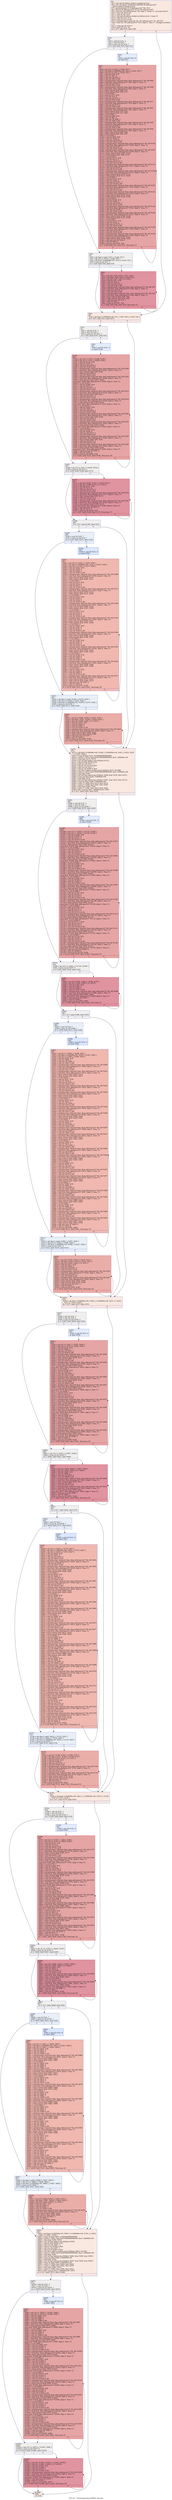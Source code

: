 digraph "CFG for '_Z15orthogonalize23PfPiii' function" {
	label="CFG for '_Z15orthogonalize23PfPiii' function";

	Node0x4a33430 [shape=record,color="#3d50c3ff", style=filled, fillcolor="#f1ccb870",label="{%4:\l  %5 = tail call i32 @llvm.amdgcn.workgroup.id.x()\l  %6 = tail call align 4 dereferenceable(64) i8 addrspace(4)*\l... @llvm.amdgcn.dispatch.ptr()\l  %7 = getelementptr i8, i8 addrspace(4)* %6, i64 4\l  %8 = bitcast i8 addrspace(4)* %7 to i16 addrspace(4)*\l  %9 = load i16, i16 addrspace(4)* %8, align 4, !range !4, !invariant.load !5\l  %10 = zext i16 %9 to i32\l  %11 = mul i32 %5, %10\l  %12 = tail call i32 @llvm.amdgcn.workitem.id.x(), !range !6\l  %13 = add i32 %11, %12\l  %14 = sext i32 %13 to i64\l  %15 = getelementptr inbounds i32, i32 addrspace(1)* %1, i64 %14\l  %16 = load i32, i32 addrspace(1)* %15, align 4, !tbaa !7, !amdgpu.noclobber\l... !5\l  %17 = icmp sgt i32 %16, 0\l  %18 = mul i32 %13, %3\l  br i1 %17, label %19, label %49\l|{<s0>T|<s1>F}}"];
	Node0x4a33430:s0 -> Node0x4a35da0;
	Node0x4a33430:s1 -> Node0x4a35e30;
	Node0x4a35da0 [shape=record,color="#3d50c3ff", style=filled, fillcolor="#e0dbd870",label="{%19:\l19:                                               \l  %20 = add i32 %16, -1\l  %21 = and i32 %16, 7\l  %22 = icmp ult i32 %20, 7\l  br i1 %22, label %25, label %23\l|{<s0>T|<s1>F}}"];
	Node0x4a35da0:s0 -> Node0x4a36180;
	Node0x4a35da0:s1 -> Node0x4a361d0;
	Node0x4a361d0 [shape=record,color="#3d50c3ff", style=filled, fillcolor="#bfd3f670",label="{%23:\l23:                                               \l  %24 = and i32 %16, -8\l  br label %57\l}"];
	Node0x4a361d0 -> Node0x4a363d0;
	Node0x4a36180 [shape=record,color="#3d50c3ff", style=filled, fillcolor="#e0dbd870",label="{%25:\l25:                                               \l  %26 = phi float [ undef, %19 ], [ %163, %57 ]\l  %27 = phi i32 [ 0, %19 ], [ %164, %57 ]\l  %28 = phi float [ 0.000000e+00, %19 ], [ %163, %57 ]\l  %29 = icmp eq i32 %21, 0\l  br i1 %29, label %49, label %30\l|{<s0>T|<s1>F}}"];
	Node0x4a36180:s0 -> Node0x4a35e30;
	Node0x4a36180:s1 -> Node0x4a37640;
	Node0x4a37640 [shape=record,color="#b70d28ff", style=filled, fillcolor="#b70d2870",label="{%30:\l30:                                               \l  %31 = phi i32 [ %46, %30 ], [ %27, %25 ]\l  %32 = phi float [ %45, %30 ], [ %28, %25 ]\l  %33 = phi i32 [ %47, %30 ], [ 0, %25 ]\l  %34 = add i32 %31, %18\l  %35 = mul i32 %34, 6\l  %36 = add nsw i32 %35, 3\l  %37 = sext i32 %36 to i64\l  %38 = getelementptr inbounds float, float addrspace(1)* %0, i64 %37\l  %39 = load float, float addrspace(1)* %38, align 4, !tbaa !11\l  %40 = add nsw i32 %35, 4\l  %41 = sext i32 %40 to i64\l  %42 = getelementptr inbounds float, float addrspace(1)* %0, i64 %41\l  %43 = load float, float addrspace(1)* %42, align 4, !tbaa !11\l  %44 = fmul contract float %39, %43\l  %45 = fadd contract float %32, %44\l  %46 = add nuw nsw i32 %31, 1\l  %47 = add i32 %33, 1\l  %48 = icmp eq i32 %47, %21\l  br i1 %48, label %49, label %30, !llvm.loop !13\l|{<s0>T|<s1>F}}"];
	Node0x4a37640:s0 -> Node0x4a35e30;
	Node0x4a37640:s1 -> Node0x4a37640;
	Node0x4a35e30 [shape=record,color="#3d50c3ff", style=filled, fillcolor="#f1ccb870",label="{%49:\l49:                                               \l  %50 = phi float [ 0.000000e+00, %4 ], [ %26, %25 ], [ %45, %30 ]\l  br i1 %17, label %51, label %271\l|{<s0>T|<s1>F}}"];
	Node0x4a35e30:s0 -> Node0x4a38db0;
	Node0x4a35e30:s1 -> Node0x4a38e00;
	Node0x4a38db0 [shape=record,color="#3d50c3ff", style=filled, fillcolor="#e0dbd870",label="{%51:\l51:                                               \l  %52 = add i32 %16, -1\l  %53 = and i32 %16, 3\l  %54 = icmp ult i32 %52, 3\l  br i1 %54, label %167, label %55\l|{<s0>T|<s1>F}}"];
	Node0x4a38db0:s0 -> Node0x4a390f0;
	Node0x4a38db0:s1 -> Node0x4a39140;
	Node0x4a39140 [shape=record,color="#3d50c3ff", style=filled, fillcolor="#bfd3f670",label="{%55:\l55:                                               \l  %56 = and i32 %16, -4\l  br label %194\l}"];
	Node0x4a39140 -> Node0x4a39310;
	Node0x4a363d0 [shape=record,color="#b70d28ff", style=filled, fillcolor="#c5333470",label="{%57:\l57:                                               \l  %58 = phi i32 [ 0, %23 ], [ %164, %57 ]\l  %59 = phi float [ 0.000000e+00, %23 ], [ %163, %57 ]\l  %60 = phi i32 [ 0, %23 ], [ %165, %57 ]\l  %61 = add i32 %58, %18\l  %62 = mul i32 %61, 6\l  %63 = add nsw i32 %62, 3\l  %64 = sext i32 %63 to i64\l  %65 = getelementptr inbounds float, float addrspace(1)* %0, i64 %64\l  %66 = load float, float addrspace(1)* %65, align 4, !tbaa !11\l  %67 = add nsw i32 %62, 4\l  %68 = sext i32 %67 to i64\l  %69 = getelementptr inbounds float, float addrspace(1)* %0, i64 %68\l  %70 = load float, float addrspace(1)* %69, align 4, !tbaa !11\l  %71 = fmul contract float %66, %70\l  %72 = fadd contract float %59, %71\l  %73 = or i32 %58, 1\l  %74 = add i32 %73, %18\l  %75 = mul i32 %74, 6\l  %76 = add nsw i32 %75, 3\l  %77 = sext i32 %76 to i64\l  %78 = getelementptr inbounds float, float addrspace(1)* %0, i64 %77\l  %79 = load float, float addrspace(1)* %78, align 4, !tbaa !11\l  %80 = add nsw i32 %75, 4\l  %81 = sext i32 %80 to i64\l  %82 = getelementptr inbounds float, float addrspace(1)* %0, i64 %81\l  %83 = load float, float addrspace(1)* %82, align 4, !tbaa !11\l  %84 = fmul contract float %79, %83\l  %85 = fadd contract float %72, %84\l  %86 = or i32 %58, 2\l  %87 = add i32 %86, %18\l  %88 = mul i32 %87, 6\l  %89 = add nsw i32 %88, 3\l  %90 = sext i32 %89 to i64\l  %91 = getelementptr inbounds float, float addrspace(1)* %0, i64 %90\l  %92 = load float, float addrspace(1)* %91, align 4, !tbaa !11\l  %93 = add nsw i32 %88, 4\l  %94 = sext i32 %93 to i64\l  %95 = getelementptr inbounds float, float addrspace(1)* %0, i64 %94\l  %96 = load float, float addrspace(1)* %95, align 4, !tbaa !11\l  %97 = fmul contract float %92, %96\l  %98 = fadd contract float %85, %97\l  %99 = or i32 %58, 3\l  %100 = add i32 %99, %18\l  %101 = mul i32 %100, 6\l  %102 = add nsw i32 %101, 3\l  %103 = sext i32 %102 to i64\l  %104 = getelementptr inbounds float, float addrspace(1)* %0, i64 %103\l  %105 = load float, float addrspace(1)* %104, align 4, !tbaa !11\l  %106 = add nsw i32 %101, 4\l  %107 = sext i32 %106 to i64\l  %108 = getelementptr inbounds float, float addrspace(1)* %0, i64 %107\l  %109 = load float, float addrspace(1)* %108, align 4, !tbaa !11\l  %110 = fmul contract float %105, %109\l  %111 = fadd contract float %98, %110\l  %112 = or i32 %58, 4\l  %113 = add i32 %112, %18\l  %114 = mul i32 %113, 6\l  %115 = add nsw i32 %114, 3\l  %116 = sext i32 %115 to i64\l  %117 = getelementptr inbounds float, float addrspace(1)* %0, i64 %116\l  %118 = load float, float addrspace(1)* %117, align 4, !tbaa !11\l  %119 = add nsw i32 %114, 4\l  %120 = sext i32 %119 to i64\l  %121 = getelementptr inbounds float, float addrspace(1)* %0, i64 %120\l  %122 = load float, float addrspace(1)* %121, align 4, !tbaa !11\l  %123 = fmul contract float %118, %122\l  %124 = fadd contract float %111, %123\l  %125 = or i32 %58, 5\l  %126 = add i32 %125, %18\l  %127 = mul i32 %126, 6\l  %128 = add nsw i32 %127, 3\l  %129 = sext i32 %128 to i64\l  %130 = getelementptr inbounds float, float addrspace(1)* %0, i64 %129\l  %131 = load float, float addrspace(1)* %130, align 4, !tbaa !11\l  %132 = add nsw i32 %127, 4\l  %133 = sext i32 %132 to i64\l  %134 = getelementptr inbounds float, float addrspace(1)* %0, i64 %133\l  %135 = load float, float addrspace(1)* %134, align 4, !tbaa !11\l  %136 = fmul contract float %131, %135\l  %137 = fadd contract float %124, %136\l  %138 = or i32 %58, 6\l  %139 = add i32 %138, %18\l  %140 = mul i32 %139, 6\l  %141 = add nsw i32 %140, 3\l  %142 = sext i32 %141 to i64\l  %143 = getelementptr inbounds float, float addrspace(1)* %0, i64 %142\l  %144 = load float, float addrspace(1)* %143, align 4, !tbaa !11\l  %145 = add nsw i32 %140, 4\l  %146 = sext i32 %145 to i64\l  %147 = getelementptr inbounds float, float addrspace(1)* %0, i64 %146\l  %148 = load float, float addrspace(1)* %147, align 4, !tbaa !11\l  %149 = fmul contract float %144, %148\l  %150 = fadd contract float %137, %149\l  %151 = or i32 %58, 7\l  %152 = add i32 %151, %18\l  %153 = mul i32 %152, 6\l  %154 = add nsw i32 %153, 3\l  %155 = sext i32 %154 to i64\l  %156 = getelementptr inbounds float, float addrspace(1)* %0, i64 %155\l  %157 = load float, float addrspace(1)* %156, align 4, !tbaa !11\l  %158 = add nsw i32 %153, 4\l  %159 = sext i32 %158 to i64\l  %160 = getelementptr inbounds float, float addrspace(1)* %0, i64 %159\l  %161 = load float, float addrspace(1)* %160, align 4, !tbaa !11\l  %162 = fmul contract float %157, %161\l  %163 = fadd contract float %150, %162\l  %164 = add nuw nsw i32 %58, 8\l  %165 = add i32 %60, 8\l  %166 = icmp eq i32 %165, %24\l  br i1 %166, label %25, label %57, !llvm.loop !15\l|{<s0>T|<s1>F}}"];
	Node0x4a363d0:s0 -> Node0x4a36180;
	Node0x4a363d0:s1 -> Node0x4a363d0;
	Node0x4a390f0 [shape=record,color="#3d50c3ff", style=filled, fillcolor="#e0dbd870",label="{%167:\l167:                                              \l  %168 = phi i32 [ 0, %51 ], [ %248, %194 ]\l  %169 = icmp eq i32 %53, 0\l  br i1 %169, label %188, label %170\l|{<s0>T|<s1>F}}"];
	Node0x4a390f0:s0 -> Node0x4a3d7c0;
	Node0x4a390f0:s1 -> Node0x4a3d810;
	Node0x4a3d810 [shape=record,color="#b70d28ff", style=filled, fillcolor="#b70d2870",label="{%170:\l170:                                              \l  %171 = phi i32 [ %185, %170 ], [ %168, %167 ]\l  %172 = phi i32 [ %186, %170 ], [ 0, %167 ]\l  %173 = add i32 %171, %18\l  %174 = mul i32 %173, 6\l  %175 = add nsw i32 %174, 3\l  %176 = sext i32 %175 to i64\l  %177 = getelementptr inbounds float, float addrspace(1)* %0, i64 %176\l  %178 = load float, float addrspace(1)* %177, align 4, !tbaa !11\l  %179 = fmul contract float %50, %178\l  %180 = add nsw i32 %174, 4\l  %181 = sext i32 %180 to i64\l  %182 = getelementptr inbounds float, float addrspace(1)* %0, i64 %181\l  %183 = load float, float addrspace(1)* %182, align 4, !tbaa !11\l  %184 = fsub contract float %183, %179\l  store float %184, float addrspace(1)* %182, align 4, !tbaa !11\l  %185 = add nuw nsw i32 %171, 1\l  %186 = add i32 %172, 1\l  %187 = icmp eq i32 %186, %53\l  br i1 %187, label %188, label %170, !llvm.loop !17\l|{<s0>T|<s1>F}}"];
	Node0x4a3d810:s0 -> Node0x4a3d7c0;
	Node0x4a3d810:s1 -> Node0x4a3d810;
	Node0x4a3d7c0 [shape=record,color="#3d50c3ff", style=filled, fillcolor="#e0dbd870",label="{%188:\l188:                                              \l  br i1 %17, label %189, label %271\l|{<s0>T|<s1>F}}"];
	Node0x4a3d7c0:s0 -> Node0x4a3e520;
	Node0x4a3d7c0:s1 -> Node0x4a38e00;
	Node0x4a3e520 [shape=record,color="#3d50c3ff", style=filled, fillcolor="#cedaeb70",label="{%189:\l189:                                              \l  %190 = and i32 %16, 7\l  %191 = icmp ult i32 %52, 7\l  br i1 %191, label %251, label %192\l|{<s0>T|<s1>F}}"];
	Node0x4a3e520:s0 -> Node0x4a3e740;
	Node0x4a3e520:s1 -> Node0x4a3e790;
	Node0x4a3e790 [shape=record,color="#3d50c3ff", style=filled, fillcolor="#abc8fd70",label="{%192:\l192:                                              \l  %193 = and i32 %16, -8\l  br label %301\l}"];
	Node0x4a3e790 -> Node0x4a3e960;
	Node0x4a39310 [shape=record,color="#b70d28ff", style=filled, fillcolor="#c5333470",label="{%194:\l194:                                              \l  %195 = phi i32 [ 0, %55 ], [ %248, %194 ]\l  %196 = phi i32 [ 0, %55 ], [ %249, %194 ]\l  %197 = add i32 %195, %18\l  %198 = mul i32 %197, 6\l  %199 = add nsw i32 %198, 3\l  %200 = sext i32 %199 to i64\l  %201 = getelementptr inbounds float, float addrspace(1)* %0, i64 %200\l  %202 = load float, float addrspace(1)* %201, align 4, !tbaa !11\l  %203 = fmul contract float %50, %202\l  %204 = add nsw i32 %198, 4\l  %205 = sext i32 %204 to i64\l  %206 = getelementptr inbounds float, float addrspace(1)* %0, i64 %205\l  %207 = load float, float addrspace(1)* %206, align 4, !tbaa !11\l  %208 = fsub contract float %207, %203\l  store float %208, float addrspace(1)* %206, align 4, !tbaa !11\l  %209 = or i32 %195, 1\l  %210 = add i32 %209, %18\l  %211 = mul i32 %210, 6\l  %212 = add nsw i32 %211, 3\l  %213 = sext i32 %212 to i64\l  %214 = getelementptr inbounds float, float addrspace(1)* %0, i64 %213\l  %215 = load float, float addrspace(1)* %214, align 4, !tbaa !11\l  %216 = fmul contract float %50, %215\l  %217 = add nsw i32 %211, 4\l  %218 = sext i32 %217 to i64\l  %219 = getelementptr inbounds float, float addrspace(1)* %0, i64 %218\l  %220 = load float, float addrspace(1)* %219, align 4, !tbaa !11\l  %221 = fsub contract float %220, %216\l  store float %221, float addrspace(1)* %219, align 4, !tbaa !11\l  %222 = or i32 %195, 2\l  %223 = add i32 %222, %18\l  %224 = mul i32 %223, 6\l  %225 = add nsw i32 %224, 3\l  %226 = sext i32 %225 to i64\l  %227 = getelementptr inbounds float, float addrspace(1)* %0, i64 %226\l  %228 = load float, float addrspace(1)* %227, align 4, !tbaa !11\l  %229 = fmul contract float %50, %228\l  %230 = add nsw i32 %224, 4\l  %231 = sext i32 %230 to i64\l  %232 = getelementptr inbounds float, float addrspace(1)* %0, i64 %231\l  %233 = load float, float addrspace(1)* %232, align 4, !tbaa !11\l  %234 = fsub contract float %233, %229\l  store float %234, float addrspace(1)* %232, align 4, !tbaa !11\l  %235 = or i32 %195, 3\l  %236 = add i32 %235, %18\l  %237 = mul i32 %236, 6\l  %238 = add nsw i32 %237, 3\l  %239 = sext i32 %238 to i64\l  %240 = getelementptr inbounds float, float addrspace(1)* %0, i64 %239\l  %241 = load float, float addrspace(1)* %240, align 4, !tbaa !11\l  %242 = fmul contract float %50, %241\l  %243 = add nsw i32 %237, 4\l  %244 = sext i32 %243 to i64\l  %245 = getelementptr inbounds float, float addrspace(1)* %0, i64 %244\l  %246 = load float, float addrspace(1)* %245, align 4, !tbaa !11\l  %247 = fsub contract float %246, %242\l  store float %247, float addrspace(1)* %245, align 4, !tbaa !11\l  %248 = add nuw nsw i32 %195, 4\l  %249 = add i32 %196, 4\l  %250 = icmp eq i32 %249, %56\l  br i1 %250, label %167, label %194, !llvm.loop !18\l|{<s0>T|<s1>F}}"];
	Node0x4a39310:s0 -> Node0x4a390f0;
	Node0x4a39310:s1 -> Node0x4a39310;
	Node0x4a3e740 [shape=record,color="#3d50c3ff", style=filled, fillcolor="#cedaeb70",label="{%251:\l251:                                              \l  %252 = phi float [ undef, %189 ], [ %375, %301 ]\l  %253 = phi i32 [ 0, %189 ], [ %376, %301 ]\l  %254 = phi float [ 0.000000e+00, %189 ], [ %375, %301 ]\l  %255 = icmp eq i32 %190, 0\l  br i1 %255, label %271, label %256\l|{<s0>T|<s1>F}}"];
	Node0x4a3e740:s0 -> Node0x4a38e00;
	Node0x4a3e740:s1 -> Node0x4a40ef0;
	Node0x4a40ef0 [shape=record,color="#b70d28ff", style=filled, fillcolor="#d0473d70",label="{%256:\l256:                                              \l  %257 = phi i32 [ %268, %256 ], [ %253, %251 ]\l  %258 = phi float [ %267, %256 ], [ %254, %251 ]\l  %259 = phi i32 [ %269, %256 ], [ 0, %251 ]\l  %260 = add i32 %257, %18\l  %261 = mul i32 %260, 6\l  %262 = add i32 %261, 4\l  %263 = sext i32 %262 to i64\l  %264 = getelementptr inbounds float, float addrspace(1)* %0, i64 %263\l  %265 = load float, float addrspace(1)* %264, align 4, !tbaa !11\l  %266 = fmul contract float %265, %265\l  %267 = fadd contract float %258, %266\l  %268 = add nuw nsw i32 %257, 1\l  %269 = add i32 %259, 1\l  %270 = icmp eq i32 %269, %190\l  br i1 %270, label %271, label %256, !llvm.loop !19\l|{<s0>T|<s1>F}}"];
	Node0x4a40ef0:s0 -> Node0x4a38e00;
	Node0x4a40ef0:s1 -> Node0x4a40ef0;
	Node0x4a38e00 [shape=record,color="#3d50c3ff", style=filled, fillcolor="#f1ccb870",label="{%271:\l271:                                              \l  %272 = phi float [ 0.000000e+00, %188 ], [ 0.000000e+00, %49 ], [ %252, %251\l... ], [ %267, %256 ]\l  %273 = fcmp olt float %272, 0x39F0000000000000\l  %274 = select i1 %273, float 0x41F0000000000000, float 1.000000e+00\l  %275 = fmul float %272, %274\l  %276 = tail call float @llvm.sqrt.f32(float %275)\l  %277 = bitcast float %276 to i32\l  %278 = add nsw i32 %277, -1\l  %279 = bitcast i32 %278 to float\l  %280 = add nsw i32 %277, 1\l  %281 = bitcast i32 %280 to float\l  %282 = tail call i1 @llvm.amdgcn.class.f32(float %275, i32 608)\l  %283 = select i1 %273, float 0x3EF0000000000000, float 1.000000e+00\l  %284 = fneg float %281\l  %285 = tail call float @llvm.fma.f32(float %284, float %276, float %275)\l  %286 = fcmp ogt float %285, 0.000000e+00\l  %287 = fneg float %279\l  %288 = tail call float @llvm.fma.f32(float %287, float %276, float %275)\l  %289 = fcmp ole float %288, 0.000000e+00\l  %290 = select i1 %289, float %279, float %276\l  %291 = select i1 %286, float %281, float %290\l  %292 = fmul float %283, %291\l  %293 = select i1 %282, float %275, float %292\l  %294 = fdiv contract float 1.000000e+00, %293\l  br i1 %17, label %295, label %535\l|{<s0>T|<s1>F}}"];
	Node0x4a38e00:s0 -> Node0x4a435e0;
	Node0x4a38e00:s1 -> Node0x4a43670;
	Node0x4a435e0 [shape=record,color="#3d50c3ff", style=filled, fillcolor="#e0dbd870",label="{%295:\l295:                                              \l  %296 = add i32 %16, -1\l  %297 = and i32 %16, 7\l  %298 = icmp ult i32 %296, 7\l  br i1 %298, label %379, label %299\l|{<s0>T|<s1>F}}"];
	Node0x4a435e0:s0 -> Node0x4a43960;
	Node0x4a435e0:s1 -> Node0x4a439b0;
	Node0x4a439b0 [shape=record,color="#3d50c3ff", style=filled, fillcolor="#bfd3f670",label="{%299:\l299:                                              \l  %300 = and i32 %16, -8\l  br label %1067\l}"];
	Node0x4a439b0 -> Node0x4a43b80;
	Node0x4a3e960 [shape=record,color="#3d50c3ff", style=filled, fillcolor="#dc5d4a70",label="{%301:\l301:                                              \l  %302 = phi i32 [ 0, %192 ], [ %376, %301 ]\l  %303 = phi float [ 0.000000e+00, %192 ], [ %375, %301 ]\l  %304 = phi i32 [ 0, %192 ], [ %377, %301 ]\l  %305 = add i32 %302, %18\l  %306 = mul i32 %305, 6\l  %307 = add i32 %306, 4\l  %308 = sext i32 %307 to i64\l  %309 = getelementptr inbounds float, float addrspace(1)* %0, i64 %308\l  %310 = load float, float addrspace(1)* %309, align 4, !tbaa !11\l  %311 = fmul contract float %310, %310\l  %312 = fadd contract float %303, %311\l  %313 = or i32 %302, 1\l  %314 = add i32 %313, %18\l  %315 = mul i32 %314, 6\l  %316 = add i32 %315, 4\l  %317 = sext i32 %316 to i64\l  %318 = getelementptr inbounds float, float addrspace(1)* %0, i64 %317\l  %319 = load float, float addrspace(1)* %318, align 4, !tbaa !11\l  %320 = fmul contract float %319, %319\l  %321 = fadd contract float %312, %320\l  %322 = or i32 %302, 2\l  %323 = add i32 %322, %18\l  %324 = mul i32 %323, 6\l  %325 = add i32 %324, 4\l  %326 = sext i32 %325 to i64\l  %327 = getelementptr inbounds float, float addrspace(1)* %0, i64 %326\l  %328 = load float, float addrspace(1)* %327, align 4, !tbaa !11\l  %329 = fmul contract float %328, %328\l  %330 = fadd contract float %321, %329\l  %331 = or i32 %302, 3\l  %332 = add i32 %331, %18\l  %333 = mul i32 %332, 6\l  %334 = add i32 %333, 4\l  %335 = sext i32 %334 to i64\l  %336 = getelementptr inbounds float, float addrspace(1)* %0, i64 %335\l  %337 = load float, float addrspace(1)* %336, align 4, !tbaa !11\l  %338 = fmul contract float %337, %337\l  %339 = fadd contract float %330, %338\l  %340 = or i32 %302, 4\l  %341 = add i32 %340, %18\l  %342 = mul i32 %341, 6\l  %343 = add i32 %342, 4\l  %344 = sext i32 %343 to i64\l  %345 = getelementptr inbounds float, float addrspace(1)* %0, i64 %344\l  %346 = load float, float addrspace(1)* %345, align 4, !tbaa !11\l  %347 = fmul contract float %346, %346\l  %348 = fadd contract float %339, %347\l  %349 = or i32 %302, 5\l  %350 = add i32 %349, %18\l  %351 = mul i32 %350, 6\l  %352 = add i32 %351, 4\l  %353 = sext i32 %352 to i64\l  %354 = getelementptr inbounds float, float addrspace(1)* %0, i64 %353\l  %355 = load float, float addrspace(1)* %354, align 4, !tbaa !11\l  %356 = fmul contract float %355, %355\l  %357 = fadd contract float %348, %356\l  %358 = or i32 %302, 6\l  %359 = add i32 %358, %18\l  %360 = mul i32 %359, 6\l  %361 = add i32 %360, 4\l  %362 = sext i32 %361 to i64\l  %363 = getelementptr inbounds float, float addrspace(1)* %0, i64 %362\l  %364 = load float, float addrspace(1)* %363, align 4, !tbaa !11\l  %365 = fmul contract float %364, %364\l  %366 = fadd contract float %357, %365\l  %367 = or i32 %302, 7\l  %368 = add i32 %367, %18\l  %369 = mul i32 %368, 6\l  %370 = add i32 %369, 4\l  %371 = sext i32 %370 to i64\l  %372 = getelementptr inbounds float, float addrspace(1)* %0, i64 %371\l  %373 = load float, float addrspace(1)* %372, align 4, !tbaa !11\l  %374 = fmul contract float %373, %373\l  %375 = fadd contract float %366, %374\l  %376 = add nuw nsw i32 %302, 8\l  %377 = add i32 %304, 8\l  %378 = icmp eq i32 %377, %193\l  br i1 %378, label %251, label %301, !llvm.loop !20\l|{<s0>T|<s1>F}}"];
	Node0x4a3e960:s0 -> Node0x4a3e740;
	Node0x4a3e960:s1 -> Node0x4a3e960;
	Node0x4a43960 [shape=record,color="#3d50c3ff", style=filled, fillcolor="#e0dbd870",label="{%379:\l379:                                              \l  %380 = phi i32 [ 0, %295 ], [ %1133, %1067 ]\l  %381 = icmp eq i32 %297, 0\l  br i1 %381, label %395, label %382\l|{<s0>T|<s1>F}}"];
	Node0x4a43960:s0 -> Node0x4a34b80;
	Node0x4a43960:s1 -> Node0x4a34c10;
	Node0x4a34c10 [shape=record,color="#b70d28ff", style=filled, fillcolor="#b70d2870",label="{%382:\l382:                                              \l  %383 = phi i32 [ %392, %382 ], [ %380, %379 ]\l  %384 = phi i32 [ %393, %382 ], [ 0, %379 ]\l  %385 = add i32 %383, %18\l  %386 = mul i32 %385, 6\l  %387 = add i32 %386, 4\l  %388 = sext i32 %387 to i64\l  %389 = getelementptr inbounds float, float addrspace(1)* %0, i64 %388\l  %390 = load float, float addrspace(1)* %389, align 4, !tbaa !11\l  %391 = fmul contract float %294, %390\l  store float %391, float addrspace(1)* %389, align 4, !tbaa !11\l  %392 = add nuw nsw i32 %383, 1\l  %393 = add i32 %384, 1\l  %394 = icmp eq i32 %393, %297\l  br i1 %394, label %395, label %382, !llvm.loop !21\l|{<s0>T|<s1>F}}"];
	Node0x4a34c10:s0 -> Node0x4a34b80;
	Node0x4a34c10:s1 -> Node0x4a34c10;
	Node0x4a34b80 [shape=record,color="#3d50c3ff", style=filled, fillcolor="#e0dbd870",label="{%395:\l395:                                              \l  br i1 %17, label %396, label %535\l|{<s0>T|<s1>F}}"];
	Node0x4a34b80:s0 -> Node0x4a47140;
	Node0x4a34b80:s1 -> Node0x4a43670;
	Node0x4a47140 [shape=record,color="#3d50c3ff", style=filled, fillcolor="#cedaeb70",label="{%396:\l396:                                              \l  %397 = and i32 %16, 7\l  %398 = icmp ult i32 %296, 7\l  br i1 %398, label %511, label %399\l|{<s0>T|<s1>F}}"];
	Node0x4a47140:s0 -> Node0x4a47360;
	Node0x4a47140:s1 -> Node0x4a473b0;
	Node0x4a473b0 [shape=record,color="#3d50c3ff", style=filled, fillcolor="#abc8fd70",label="{%399:\l399:                                              \l  %400 = and i32 %16, -8\l  br label %401\l}"];
	Node0x4a473b0 -> Node0x4a482a0;
	Node0x4a482a0 [shape=record,color="#3d50c3ff", style=filled, fillcolor="#dc5d4a70",label="{%401:\l401:                                              \l  %402 = phi i32 [ 0, %399 ], [ %508, %401 ]\l  %403 = phi float [ 0.000000e+00, %399 ], [ %507, %401 ]\l  %404 = phi i32 [ 0, %399 ], [ %509, %401 ]\l  %405 = add i32 %402, %18\l  %406 = mul i32 %405, 6\l  %407 = add nsw i32 %406, 3\l  %408 = sext i32 %407 to i64\l  %409 = getelementptr inbounds float, float addrspace(1)* %0, i64 %408\l  %410 = load float, float addrspace(1)* %409, align 4, !tbaa !11\l  %411 = add nsw i32 %406, 5\l  %412 = sext i32 %411 to i64\l  %413 = getelementptr inbounds float, float addrspace(1)* %0, i64 %412\l  %414 = load float, float addrspace(1)* %413, align 4, !tbaa !11\l  %415 = fmul contract float %410, %414\l  %416 = fadd contract float %403, %415\l  %417 = or i32 %402, 1\l  %418 = add i32 %417, %18\l  %419 = mul i32 %418, 6\l  %420 = add nsw i32 %419, 3\l  %421 = sext i32 %420 to i64\l  %422 = getelementptr inbounds float, float addrspace(1)* %0, i64 %421\l  %423 = load float, float addrspace(1)* %422, align 4, !tbaa !11\l  %424 = add nsw i32 %419, 5\l  %425 = sext i32 %424 to i64\l  %426 = getelementptr inbounds float, float addrspace(1)* %0, i64 %425\l  %427 = load float, float addrspace(1)* %426, align 4, !tbaa !11\l  %428 = fmul contract float %423, %427\l  %429 = fadd contract float %416, %428\l  %430 = or i32 %402, 2\l  %431 = add i32 %430, %18\l  %432 = mul i32 %431, 6\l  %433 = add nsw i32 %432, 3\l  %434 = sext i32 %433 to i64\l  %435 = getelementptr inbounds float, float addrspace(1)* %0, i64 %434\l  %436 = load float, float addrspace(1)* %435, align 4, !tbaa !11\l  %437 = add nsw i32 %432, 5\l  %438 = sext i32 %437 to i64\l  %439 = getelementptr inbounds float, float addrspace(1)* %0, i64 %438\l  %440 = load float, float addrspace(1)* %439, align 4, !tbaa !11\l  %441 = fmul contract float %436, %440\l  %442 = fadd contract float %429, %441\l  %443 = or i32 %402, 3\l  %444 = add i32 %443, %18\l  %445 = mul i32 %444, 6\l  %446 = add nsw i32 %445, 3\l  %447 = sext i32 %446 to i64\l  %448 = getelementptr inbounds float, float addrspace(1)* %0, i64 %447\l  %449 = load float, float addrspace(1)* %448, align 4, !tbaa !11\l  %450 = add nsw i32 %445, 5\l  %451 = sext i32 %450 to i64\l  %452 = getelementptr inbounds float, float addrspace(1)* %0, i64 %451\l  %453 = load float, float addrspace(1)* %452, align 4, !tbaa !11\l  %454 = fmul contract float %449, %453\l  %455 = fadd contract float %442, %454\l  %456 = or i32 %402, 4\l  %457 = add i32 %456, %18\l  %458 = mul i32 %457, 6\l  %459 = add nsw i32 %458, 3\l  %460 = sext i32 %459 to i64\l  %461 = getelementptr inbounds float, float addrspace(1)* %0, i64 %460\l  %462 = load float, float addrspace(1)* %461, align 4, !tbaa !11\l  %463 = add nsw i32 %458, 5\l  %464 = sext i32 %463 to i64\l  %465 = getelementptr inbounds float, float addrspace(1)* %0, i64 %464\l  %466 = load float, float addrspace(1)* %465, align 4, !tbaa !11\l  %467 = fmul contract float %462, %466\l  %468 = fadd contract float %455, %467\l  %469 = or i32 %402, 5\l  %470 = add i32 %469, %18\l  %471 = mul i32 %470, 6\l  %472 = add nsw i32 %471, 3\l  %473 = sext i32 %472 to i64\l  %474 = getelementptr inbounds float, float addrspace(1)* %0, i64 %473\l  %475 = load float, float addrspace(1)* %474, align 4, !tbaa !11\l  %476 = add nsw i32 %471, 5\l  %477 = sext i32 %476 to i64\l  %478 = getelementptr inbounds float, float addrspace(1)* %0, i64 %477\l  %479 = load float, float addrspace(1)* %478, align 4, !tbaa !11\l  %480 = fmul contract float %475, %479\l  %481 = fadd contract float %468, %480\l  %482 = or i32 %402, 6\l  %483 = add i32 %482, %18\l  %484 = mul i32 %483, 6\l  %485 = add nsw i32 %484, 3\l  %486 = sext i32 %485 to i64\l  %487 = getelementptr inbounds float, float addrspace(1)* %0, i64 %486\l  %488 = load float, float addrspace(1)* %487, align 4, !tbaa !11\l  %489 = add nsw i32 %484, 5\l  %490 = sext i32 %489 to i64\l  %491 = getelementptr inbounds float, float addrspace(1)* %0, i64 %490\l  %492 = load float, float addrspace(1)* %491, align 4, !tbaa !11\l  %493 = fmul contract float %488, %492\l  %494 = fadd contract float %481, %493\l  %495 = or i32 %402, 7\l  %496 = add i32 %495, %18\l  %497 = mul i32 %496, 6\l  %498 = add nsw i32 %497, 3\l  %499 = sext i32 %498 to i64\l  %500 = getelementptr inbounds float, float addrspace(1)* %0, i64 %499\l  %501 = load float, float addrspace(1)* %500, align 4, !tbaa !11\l  %502 = add nsw i32 %497, 5\l  %503 = sext i32 %502 to i64\l  %504 = getelementptr inbounds float, float addrspace(1)* %0, i64 %503\l  %505 = load float, float addrspace(1)* %504, align 4, !tbaa !11\l  %506 = fmul contract float %501, %505\l  %507 = fadd contract float %494, %506\l  %508 = add nuw nsw i32 %402, 8\l  %509 = add i32 %404, 8\l  %510 = icmp eq i32 %509, %400\l  br i1 %510, label %511, label %401, !llvm.loop !15\l|{<s0>T|<s1>F}}"];
	Node0x4a482a0:s0 -> Node0x4a47360;
	Node0x4a482a0:s1 -> Node0x4a482a0;
	Node0x4a47360 [shape=record,color="#3d50c3ff", style=filled, fillcolor="#cedaeb70",label="{%511:\l511:                                              \l  %512 = phi float [ undef, %396 ], [ %507, %401 ]\l  %513 = phi i32 [ 0, %396 ], [ %508, %401 ]\l  %514 = phi float [ 0.000000e+00, %396 ], [ %507, %401 ]\l  %515 = icmp eq i32 %397, 0\l  br i1 %515, label %535, label %516\l|{<s0>T|<s1>F}}"];
	Node0x4a47360:s0 -> Node0x4a43670;
	Node0x4a47360:s1 -> Node0x4a41220;
	Node0x4a41220 [shape=record,color="#b70d28ff", style=filled, fillcolor="#d0473d70",label="{%516:\l516:                                              \l  %517 = phi i32 [ %532, %516 ], [ %513, %511 ]\l  %518 = phi float [ %531, %516 ], [ %514, %511 ]\l  %519 = phi i32 [ %533, %516 ], [ 0, %511 ]\l  %520 = add i32 %517, %18\l  %521 = mul i32 %520, 6\l  %522 = add nsw i32 %521, 3\l  %523 = sext i32 %522 to i64\l  %524 = getelementptr inbounds float, float addrspace(1)* %0, i64 %523\l  %525 = load float, float addrspace(1)* %524, align 4, !tbaa !11\l  %526 = add nsw i32 %521, 5\l  %527 = sext i32 %526 to i64\l  %528 = getelementptr inbounds float, float addrspace(1)* %0, i64 %527\l  %529 = load float, float addrspace(1)* %528, align 4, !tbaa !11\l  %530 = fmul contract float %525, %529\l  %531 = fadd contract float %518, %530\l  %532 = add nuw nsw i32 %517, 1\l  %533 = add i32 %519, 1\l  %534 = icmp eq i32 %533, %397\l  br i1 %534, label %535, label %516, !llvm.loop !22\l|{<s0>T|<s1>F}}"];
	Node0x4a41220:s0 -> Node0x4a43670;
	Node0x4a41220:s1 -> Node0x4a41220;
	Node0x4a43670 [shape=record,color="#3d50c3ff", style=filled, fillcolor="#f1ccb870",label="{%535:\l535:                                              \l  %536 = phi float [ 0.000000e+00, %395 ], [ 0.000000e+00, %271 ], [ %512,\l... %511 ], [ %531, %516 ]\l  br i1 %17, label %537, label %761\l|{<s0>T|<s1>F}}"];
	Node0x4a43670:s0 -> Node0x4a41f70;
	Node0x4a43670:s1 -> Node0x4a41fc0;
	Node0x4a41f70 [shape=record,color="#3d50c3ff", style=filled, fillcolor="#e0dbd870",label="{%537:\l537:                                              \l  %538 = add i32 %16, -1\l  %539 = and i32 %16, 3\l  %540 = icmp ult i32 %538, 3\l  br i1 %540, label %600, label %541\l|{<s0>T|<s1>F}}"];
	Node0x4a41f70:s0 -> Node0x4a4ee90;
	Node0x4a41f70:s1 -> Node0x4a4eee0;
	Node0x4a4eee0 [shape=record,color="#3d50c3ff", style=filled, fillcolor="#bfd3f670",label="{%541:\l541:                                              \l  %542 = and i32 %16, -4\l  br label %543\l}"];
	Node0x4a4eee0 -> Node0x4a4f0b0;
	Node0x4a4f0b0 [shape=record,color="#b70d28ff", style=filled, fillcolor="#c5333470",label="{%543:\l543:                                              \l  %544 = phi i32 [ 0, %541 ], [ %597, %543 ]\l  %545 = phi i32 [ 0, %541 ], [ %598, %543 ]\l  %546 = add i32 %544, %18\l  %547 = mul i32 %546, 6\l  %548 = add nsw i32 %547, 3\l  %549 = sext i32 %548 to i64\l  %550 = getelementptr inbounds float, float addrspace(1)* %0, i64 %549\l  %551 = load float, float addrspace(1)* %550, align 4, !tbaa !11\l  %552 = fmul contract float %536, %551\l  %553 = add nsw i32 %547, 5\l  %554 = sext i32 %553 to i64\l  %555 = getelementptr inbounds float, float addrspace(1)* %0, i64 %554\l  %556 = load float, float addrspace(1)* %555, align 4, !tbaa !11\l  %557 = fsub contract float %556, %552\l  store float %557, float addrspace(1)* %555, align 4, !tbaa !11\l  %558 = or i32 %544, 1\l  %559 = add i32 %558, %18\l  %560 = mul i32 %559, 6\l  %561 = add nsw i32 %560, 3\l  %562 = sext i32 %561 to i64\l  %563 = getelementptr inbounds float, float addrspace(1)* %0, i64 %562\l  %564 = load float, float addrspace(1)* %563, align 4, !tbaa !11\l  %565 = fmul contract float %536, %564\l  %566 = add nsw i32 %560, 5\l  %567 = sext i32 %566 to i64\l  %568 = getelementptr inbounds float, float addrspace(1)* %0, i64 %567\l  %569 = load float, float addrspace(1)* %568, align 4, !tbaa !11\l  %570 = fsub contract float %569, %565\l  store float %570, float addrspace(1)* %568, align 4, !tbaa !11\l  %571 = or i32 %544, 2\l  %572 = add i32 %571, %18\l  %573 = mul i32 %572, 6\l  %574 = add nsw i32 %573, 3\l  %575 = sext i32 %574 to i64\l  %576 = getelementptr inbounds float, float addrspace(1)* %0, i64 %575\l  %577 = load float, float addrspace(1)* %576, align 4, !tbaa !11\l  %578 = fmul contract float %536, %577\l  %579 = add nsw i32 %573, 5\l  %580 = sext i32 %579 to i64\l  %581 = getelementptr inbounds float, float addrspace(1)* %0, i64 %580\l  %582 = load float, float addrspace(1)* %581, align 4, !tbaa !11\l  %583 = fsub contract float %582, %578\l  store float %583, float addrspace(1)* %581, align 4, !tbaa !11\l  %584 = or i32 %544, 3\l  %585 = add i32 %584, %18\l  %586 = mul i32 %585, 6\l  %587 = add nsw i32 %586, 3\l  %588 = sext i32 %587 to i64\l  %589 = getelementptr inbounds float, float addrspace(1)* %0, i64 %588\l  %590 = load float, float addrspace(1)* %589, align 4, !tbaa !11\l  %591 = fmul contract float %536, %590\l  %592 = add nsw i32 %586, 5\l  %593 = sext i32 %592 to i64\l  %594 = getelementptr inbounds float, float addrspace(1)* %0, i64 %593\l  %595 = load float, float addrspace(1)* %594, align 4, !tbaa !11\l  %596 = fsub contract float %595, %591\l  store float %596, float addrspace(1)* %594, align 4, !tbaa !11\l  %597 = add nuw nsw i32 %544, 4\l  %598 = add i32 %545, 4\l  %599 = icmp eq i32 %598, %542\l  br i1 %599, label %600, label %543, !llvm.loop !18\l|{<s0>T|<s1>F}}"];
	Node0x4a4f0b0:s0 -> Node0x4a4ee90;
	Node0x4a4f0b0:s1 -> Node0x4a4f0b0;
	Node0x4a4ee90 [shape=record,color="#3d50c3ff", style=filled, fillcolor="#e0dbd870",label="{%600:\l600:                                              \l  %601 = phi i32 [ 0, %537 ], [ %597, %543 ]\l  %602 = icmp eq i32 %539, 0\l  br i1 %602, label %621, label %603\l|{<s0>T|<s1>F}}"];
	Node0x4a4ee90:s0 -> Node0x4a51e40;
	Node0x4a4ee90:s1 -> Node0x4a51e90;
	Node0x4a51e90 [shape=record,color="#b70d28ff", style=filled, fillcolor="#b70d2870",label="{%603:\l603:                                              \l  %604 = phi i32 [ %618, %603 ], [ %601, %600 ]\l  %605 = phi i32 [ %619, %603 ], [ 0, %600 ]\l  %606 = add i32 %604, %18\l  %607 = mul i32 %606, 6\l  %608 = add nsw i32 %607, 3\l  %609 = sext i32 %608 to i64\l  %610 = getelementptr inbounds float, float addrspace(1)* %0, i64 %609\l  %611 = load float, float addrspace(1)* %610, align 4, !tbaa !11\l  %612 = fmul contract float %536, %611\l  %613 = add nsw i32 %607, 5\l  %614 = sext i32 %613 to i64\l  %615 = getelementptr inbounds float, float addrspace(1)* %0, i64 %614\l  %616 = load float, float addrspace(1)* %615, align 4, !tbaa !11\l  %617 = fsub contract float %616, %612\l  store float %617, float addrspace(1)* %615, align 4, !tbaa !11\l  %618 = add nuw nsw i32 %604, 1\l  %619 = add i32 %605, 1\l  %620 = icmp eq i32 %619, %539\l  br i1 %620, label %621, label %603, !llvm.loop !23\l|{<s0>T|<s1>F}}"];
	Node0x4a51e90:s0 -> Node0x4a51e40;
	Node0x4a51e90:s1 -> Node0x4a51e90;
	Node0x4a51e40 [shape=record,color="#3d50c3ff", style=filled, fillcolor="#e0dbd870",label="{%621:\l621:                                              \l  br i1 %17, label %622, label %761\l|{<s0>T|<s1>F}}"];
	Node0x4a51e40:s0 -> Node0x4a52b00;
	Node0x4a51e40:s1 -> Node0x4a41fc0;
	Node0x4a52b00 [shape=record,color="#3d50c3ff", style=filled, fillcolor="#cedaeb70",label="{%622:\l622:                                              \l  %623 = and i32 %16, 7\l  %624 = icmp ult i32 %538, 7\l  br i1 %624, label %737, label %625\l|{<s0>T|<s1>F}}"];
	Node0x4a52b00:s0 -> Node0x4a52d20;
	Node0x4a52b00:s1 -> Node0x4a52d70;
	Node0x4a52d70 [shape=record,color="#3d50c3ff", style=filled, fillcolor="#abc8fd70",label="{%625:\l625:                                              \l  %626 = and i32 %16, -8\l  br label %627\l}"];
	Node0x4a52d70 -> Node0x4a52f40;
	Node0x4a52f40 [shape=record,color="#3d50c3ff", style=filled, fillcolor="#dc5d4a70",label="{%627:\l627:                                              \l  %628 = phi i32 [ 0, %625 ], [ %734, %627 ]\l  %629 = phi float [ 0.000000e+00, %625 ], [ %733, %627 ]\l  %630 = phi i32 [ 0, %625 ], [ %735, %627 ]\l  %631 = add i32 %628, %18\l  %632 = mul i32 %631, 6\l  %633 = add nsw i32 %632, 4\l  %634 = sext i32 %633 to i64\l  %635 = getelementptr inbounds float, float addrspace(1)* %0, i64 %634\l  %636 = load float, float addrspace(1)* %635, align 4, !tbaa !11\l  %637 = add nsw i32 %632, 5\l  %638 = sext i32 %637 to i64\l  %639 = getelementptr inbounds float, float addrspace(1)* %0, i64 %638\l  %640 = load float, float addrspace(1)* %639, align 4, !tbaa !11\l  %641 = fmul contract float %636, %640\l  %642 = fadd contract float %629, %641\l  %643 = or i32 %628, 1\l  %644 = add i32 %643, %18\l  %645 = mul i32 %644, 6\l  %646 = add nsw i32 %645, 4\l  %647 = sext i32 %646 to i64\l  %648 = getelementptr inbounds float, float addrspace(1)* %0, i64 %647\l  %649 = load float, float addrspace(1)* %648, align 4, !tbaa !11\l  %650 = add nsw i32 %645, 5\l  %651 = sext i32 %650 to i64\l  %652 = getelementptr inbounds float, float addrspace(1)* %0, i64 %651\l  %653 = load float, float addrspace(1)* %652, align 4, !tbaa !11\l  %654 = fmul contract float %649, %653\l  %655 = fadd contract float %642, %654\l  %656 = or i32 %628, 2\l  %657 = add i32 %656, %18\l  %658 = mul i32 %657, 6\l  %659 = add nsw i32 %658, 4\l  %660 = sext i32 %659 to i64\l  %661 = getelementptr inbounds float, float addrspace(1)* %0, i64 %660\l  %662 = load float, float addrspace(1)* %661, align 4, !tbaa !11\l  %663 = add nsw i32 %658, 5\l  %664 = sext i32 %663 to i64\l  %665 = getelementptr inbounds float, float addrspace(1)* %0, i64 %664\l  %666 = load float, float addrspace(1)* %665, align 4, !tbaa !11\l  %667 = fmul contract float %662, %666\l  %668 = fadd contract float %655, %667\l  %669 = or i32 %628, 3\l  %670 = add i32 %669, %18\l  %671 = mul i32 %670, 6\l  %672 = add nsw i32 %671, 4\l  %673 = sext i32 %672 to i64\l  %674 = getelementptr inbounds float, float addrspace(1)* %0, i64 %673\l  %675 = load float, float addrspace(1)* %674, align 4, !tbaa !11\l  %676 = add nsw i32 %671, 5\l  %677 = sext i32 %676 to i64\l  %678 = getelementptr inbounds float, float addrspace(1)* %0, i64 %677\l  %679 = load float, float addrspace(1)* %678, align 4, !tbaa !11\l  %680 = fmul contract float %675, %679\l  %681 = fadd contract float %668, %680\l  %682 = or i32 %628, 4\l  %683 = add i32 %682, %18\l  %684 = mul i32 %683, 6\l  %685 = add nsw i32 %684, 4\l  %686 = sext i32 %685 to i64\l  %687 = getelementptr inbounds float, float addrspace(1)* %0, i64 %686\l  %688 = load float, float addrspace(1)* %687, align 4, !tbaa !11\l  %689 = add nsw i32 %684, 5\l  %690 = sext i32 %689 to i64\l  %691 = getelementptr inbounds float, float addrspace(1)* %0, i64 %690\l  %692 = load float, float addrspace(1)* %691, align 4, !tbaa !11\l  %693 = fmul contract float %688, %692\l  %694 = fadd contract float %681, %693\l  %695 = or i32 %628, 5\l  %696 = add i32 %695, %18\l  %697 = mul i32 %696, 6\l  %698 = add nsw i32 %697, 4\l  %699 = sext i32 %698 to i64\l  %700 = getelementptr inbounds float, float addrspace(1)* %0, i64 %699\l  %701 = load float, float addrspace(1)* %700, align 4, !tbaa !11\l  %702 = add nsw i32 %697, 5\l  %703 = sext i32 %702 to i64\l  %704 = getelementptr inbounds float, float addrspace(1)* %0, i64 %703\l  %705 = load float, float addrspace(1)* %704, align 4, !tbaa !11\l  %706 = fmul contract float %701, %705\l  %707 = fadd contract float %694, %706\l  %708 = or i32 %628, 6\l  %709 = add i32 %708, %18\l  %710 = mul i32 %709, 6\l  %711 = add nsw i32 %710, 4\l  %712 = sext i32 %711 to i64\l  %713 = getelementptr inbounds float, float addrspace(1)* %0, i64 %712\l  %714 = load float, float addrspace(1)* %713, align 4, !tbaa !11\l  %715 = add nsw i32 %710, 5\l  %716 = sext i32 %715 to i64\l  %717 = getelementptr inbounds float, float addrspace(1)* %0, i64 %716\l  %718 = load float, float addrspace(1)* %717, align 4, !tbaa !11\l  %719 = fmul contract float %714, %718\l  %720 = fadd contract float %707, %719\l  %721 = or i32 %628, 7\l  %722 = add i32 %721, %18\l  %723 = mul i32 %722, 6\l  %724 = add nsw i32 %723, 4\l  %725 = sext i32 %724 to i64\l  %726 = getelementptr inbounds float, float addrspace(1)* %0, i64 %725\l  %727 = load float, float addrspace(1)* %726, align 4, !tbaa !11\l  %728 = add nsw i32 %723, 5\l  %729 = sext i32 %728 to i64\l  %730 = getelementptr inbounds float, float addrspace(1)* %0, i64 %729\l  %731 = load float, float addrspace(1)* %730, align 4, !tbaa !11\l  %732 = fmul contract float %727, %731\l  %733 = fadd contract float %720, %732\l  %734 = add nuw nsw i32 %628, 8\l  %735 = add i32 %630, 8\l  %736 = icmp eq i32 %735, %626\l  br i1 %736, label %737, label %627, !llvm.loop !15\l|{<s0>T|<s1>F}}"];
	Node0x4a52f40:s0 -> Node0x4a52d20;
	Node0x4a52f40:s1 -> Node0x4a52f40;
	Node0x4a52d20 [shape=record,color="#3d50c3ff", style=filled, fillcolor="#cedaeb70",label="{%737:\l737:                                              \l  %738 = phi float [ undef, %622 ], [ %733, %627 ]\l  %739 = phi i32 [ 0, %622 ], [ %734, %627 ]\l  %740 = phi float [ 0.000000e+00, %622 ], [ %733, %627 ]\l  %741 = icmp eq i32 %623, 0\l  br i1 %741, label %761, label %742\l|{<s0>T|<s1>F}}"];
	Node0x4a52d20:s0 -> Node0x4a41fc0;
	Node0x4a52d20:s1 -> Node0x4a582d0;
	Node0x4a582d0 [shape=record,color="#b70d28ff", style=filled, fillcolor="#d0473d70",label="{%742:\l742:                                              \l  %743 = phi i32 [ %758, %742 ], [ %739, %737 ]\l  %744 = phi float [ %757, %742 ], [ %740, %737 ]\l  %745 = phi i32 [ %759, %742 ], [ 0, %737 ]\l  %746 = add i32 %743, %18\l  %747 = mul i32 %746, 6\l  %748 = add nsw i32 %747, 4\l  %749 = sext i32 %748 to i64\l  %750 = getelementptr inbounds float, float addrspace(1)* %0, i64 %749\l  %751 = load float, float addrspace(1)* %750, align 4, !tbaa !11\l  %752 = add nsw i32 %747, 5\l  %753 = sext i32 %752 to i64\l  %754 = getelementptr inbounds float, float addrspace(1)* %0, i64 %753\l  %755 = load float, float addrspace(1)* %754, align 4, !tbaa !11\l  %756 = fmul contract float %751, %755\l  %757 = fadd contract float %744, %756\l  %758 = add nuw nsw i32 %743, 1\l  %759 = add i32 %745, 1\l  %760 = icmp eq i32 %759, %623\l  br i1 %760, label %761, label %742, !llvm.loop !24\l|{<s0>T|<s1>F}}"];
	Node0x4a582d0:s0 -> Node0x4a41fc0;
	Node0x4a582d0:s1 -> Node0x4a582d0;
	Node0x4a41fc0 [shape=record,color="#3d50c3ff", style=filled, fillcolor="#f1ccb870",label="{%761:\l761:                                              \l  %762 = phi float [ 0.000000e+00, %621 ], [ 0.000000e+00, %535 ], [ %738,\l... %737 ], [ %757, %742 ]\l  br i1 %17, label %763, label %951\l|{<s0>T|<s1>F}}"];
	Node0x4a41fc0:s0 -> Node0x4a46330;
	Node0x4a41fc0:s1 -> Node0x4a46380;
	Node0x4a46330 [shape=record,color="#3d50c3ff", style=filled, fillcolor="#e0dbd870",label="{%763:\l763:                                              \l  %764 = add i32 %16, -1\l  %765 = and i32 %16, 3\l  %766 = icmp ult i32 %764, 3\l  br i1 %766, label %826, label %767\l|{<s0>T|<s1>F}}"];
	Node0x4a46330:s0 -> Node0x4a46630;
	Node0x4a46330:s1 -> Node0x4a46680;
	Node0x4a46680 [shape=record,color="#3d50c3ff", style=filled, fillcolor="#bfd3f670",label="{%767:\l767:                                              \l  %768 = and i32 %16, -4\l  br label %769\l}"];
	Node0x4a46680 -> Node0x4a46810;
	Node0x4a46810 [shape=record,color="#b70d28ff", style=filled, fillcolor="#c5333470",label="{%769:\l769:                                              \l  %770 = phi i32 [ 0, %767 ], [ %823, %769 ]\l  %771 = phi i32 [ 0, %767 ], [ %824, %769 ]\l  %772 = add i32 %770, %18\l  %773 = mul i32 %772, 6\l  %774 = add nsw i32 %773, 4\l  %775 = sext i32 %774 to i64\l  %776 = getelementptr inbounds float, float addrspace(1)* %0, i64 %775\l  %777 = load float, float addrspace(1)* %776, align 4, !tbaa !11\l  %778 = fmul contract float %762, %777\l  %779 = add nsw i32 %773, 5\l  %780 = sext i32 %779 to i64\l  %781 = getelementptr inbounds float, float addrspace(1)* %0, i64 %780\l  %782 = load float, float addrspace(1)* %781, align 4, !tbaa !11\l  %783 = fsub contract float %782, %778\l  store float %783, float addrspace(1)* %781, align 4, !tbaa !11\l  %784 = or i32 %770, 1\l  %785 = add i32 %784, %18\l  %786 = mul i32 %785, 6\l  %787 = add nsw i32 %786, 4\l  %788 = sext i32 %787 to i64\l  %789 = getelementptr inbounds float, float addrspace(1)* %0, i64 %788\l  %790 = load float, float addrspace(1)* %789, align 4, !tbaa !11\l  %791 = fmul contract float %762, %790\l  %792 = add nsw i32 %786, 5\l  %793 = sext i32 %792 to i64\l  %794 = getelementptr inbounds float, float addrspace(1)* %0, i64 %793\l  %795 = load float, float addrspace(1)* %794, align 4, !tbaa !11\l  %796 = fsub contract float %795, %791\l  store float %796, float addrspace(1)* %794, align 4, !tbaa !11\l  %797 = or i32 %770, 2\l  %798 = add i32 %797, %18\l  %799 = mul i32 %798, 6\l  %800 = add nsw i32 %799, 4\l  %801 = sext i32 %800 to i64\l  %802 = getelementptr inbounds float, float addrspace(1)* %0, i64 %801\l  %803 = load float, float addrspace(1)* %802, align 4, !tbaa !11\l  %804 = fmul contract float %762, %803\l  %805 = add nsw i32 %799, 5\l  %806 = sext i32 %805 to i64\l  %807 = getelementptr inbounds float, float addrspace(1)* %0, i64 %806\l  %808 = load float, float addrspace(1)* %807, align 4, !tbaa !11\l  %809 = fsub contract float %808, %804\l  store float %809, float addrspace(1)* %807, align 4, !tbaa !11\l  %810 = or i32 %770, 3\l  %811 = add i32 %810, %18\l  %812 = mul i32 %811, 6\l  %813 = add nsw i32 %812, 4\l  %814 = sext i32 %813 to i64\l  %815 = getelementptr inbounds float, float addrspace(1)* %0, i64 %814\l  %816 = load float, float addrspace(1)* %815, align 4, !tbaa !11\l  %817 = fmul contract float %762, %816\l  %818 = add nsw i32 %812, 5\l  %819 = sext i32 %818 to i64\l  %820 = getelementptr inbounds float, float addrspace(1)* %0, i64 %819\l  %821 = load float, float addrspace(1)* %820, align 4, !tbaa !11\l  %822 = fsub contract float %821, %817\l  store float %822, float addrspace(1)* %820, align 4, !tbaa !11\l  %823 = add nuw nsw i32 %770, 4\l  %824 = add i32 %771, 4\l  %825 = icmp eq i32 %824, %768\l  br i1 %825, label %826, label %769, !llvm.loop !18\l|{<s0>T|<s1>F}}"];
	Node0x4a46810:s0 -> Node0x4a46630;
	Node0x4a46810:s1 -> Node0x4a46810;
	Node0x4a46630 [shape=record,color="#3d50c3ff", style=filled, fillcolor="#e0dbd870",label="{%826:\l826:                                              \l  %827 = phi i32 [ 0, %763 ], [ %823, %769 ]\l  %828 = icmp eq i32 %765, 0\l  br i1 %828, label %847, label %829\l|{<s0>T|<s1>F}}"];
	Node0x4a46630:s0 -> Node0x4a5c4a0;
	Node0x4a46630:s1 -> Node0x4a5c4f0;
	Node0x4a5c4f0 [shape=record,color="#b70d28ff", style=filled, fillcolor="#b70d2870",label="{%829:\l829:                                              \l  %830 = phi i32 [ %844, %829 ], [ %827, %826 ]\l  %831 = phi i32 [ %845, %829 ], [ 0, %826 ]\l  %832 = add i32 %830, %18\l  %833 = mul i32 %832, 6\l  %834 = add nsw i32 %833, 4\l  %835 = sext i32 %834 to i64\l  %836 = getelementptr inbounds float, float addrspace(1)* %0, i64 %835\l  %837 = load float, float addrspace(1)* %836, align 4, !tbaa !11\l  %838 = fmul contract float %762, %837\l  %839 = add nsw i32 %833, 5\l  %840 = sext i32 %839 to i64\l  %841 = getelementptr inbounds float, float addrspace(1)* %0, i64 %840\l  %842 = load float, float addrspace(1)* %841, align 4, !tbaa !11\l  %843 = fsub contract float %842, %838\l  store float %843, float addrspace(1)* %841, align 4, !tbaa !11\l  %844 = add nuw nsw i32 %830, 1\l  %845 = add i32 %831, 1\l  %846 = icmp eq i32 %845, %765\l  br i1 %846, label %847, label %829, !llvm.loop !25\l|{<s0>T|<s1>F}}"];
	Node0x4a5c4f0:s0 -> Node0x4a5c4a0;
	Node0x4a5c4f0:s1 -> Node0x4a5c4f0;
	Node0x4a5c4a0 [shape=record,color="#3d50c3ff", style=filled, fillcolor="#e0dbd870",label="{%847:\l847:                                              \l  br i1 %17, label %848, label %951\l|{<s0>T|<s1>F}}"];
	Node0x4a5c4a0:s0 -> Node0x4a5d160;
	Node0x4a5c4a0:s1 -> Node0x4a46380;
	Node0x4a5d160 [shape=record,color="#3d50c3ff", style=filled, fillcolor="#cedaeb70",label="{%848:\l848:                                              \l  %849 = and i32 %16, 7\l  %850 = icmp ult i32 %764, 7\l  br i1 %850, label %931, label %851\l|{<s0>T|<s1>F}}"];
	Node0x4a5d160:s0 -> Node0x4a5d380;
	Node0x4a5d160:s1 -> Node0x4a5d3d0;
	Node0x4a5d3d0 [shape=record,color="#3d50c3ff", style=filled, fillcolor="#abc8fd70",label="{%851:\l851:                                              \l  %852 = and i32 %16, -8\l  br label %853\l}"];
	Node0x4a5d3d0 -> Node0x4a5d5a0;
	Node0x4a5d5a0 [shape=record,color="#3d50c3ff", style=filled, fillcolor="#dc5d4a70",label="{%853:\l853:                                              \l  %854 = phi i32 [ 0, %851 ], [ %928, %853 ]\l  %855 = phi float [ 0.000000e+00, %851 ], [ %927, %853 ]\l  %856 = phi i32 [ 0, %851 ], [ %929, %853 ]\l  %857 = add i32 %854, %18\l  %858 = mul i32 %857, 6\l  %859 = add i32 %858, 5\l  %860 = sext i32 %859 to i64\l  %861 = getelementptr inbounds float, float addrspace(1)* %0, i64 %860\l  %862 = load float, float addrspace(1)* %861, align 4, !tbaa !11\l  %863 = fmul contract float %862, %862\l  %864 = fadd contract float %855, %863\l  %865 = or i32 %854, 1\l  %866 = add i32 %865, %18\l  %867 = mul i32 %866, 6\l  %868 = add i32 %867, 5\l  %869 = sext i32 %868 to i64\l  %870 = getelementptr inbounds float, float addrspace(1)* %0, i64 %869\l  %871 = load float, float addrspace(1)* %870, align 4, !tbaa !11\l  %872 = fmul contract float %871, %871\l  %873 = fadd contract float %864, %872\l  %874 = or i32 %854, 2\l  %875 = add i32 %874, %18\l  %876 = mul i32 %875, 6\l  %877 = add i32 %876, 5\l  %878 = sext i32 %877 to i64\l  %879 = getelementptr inbounds float, float addrspace(1)* %0, i64 %878\l  %880 = load float, float addrspace(1)* %879, align 4, !tbaa !11\l  %881 = fmul contract float %880, %880\l  %882 = fadd contract float %873, %881\l  %883 = or i32 %854, 3\l  %884 = add i32 %883, %18\l  %885 = mul i32 %884, 6\l  %886 = add i32 %885, 5\l  %887 = sext i32 %886 to i64\l  %888 = getelementptr inbounds float, float addrspace(1)* %0, i64 %887\l  %889 = load float, float addrspace(1)* %888, align 4, !tbaa !11\l  %890 = fmul contract float %889, %889\l  %891 = fadd contract float %882, %890\l  %892 = or i32 %854, 4\l  %893 = add i32 %892, %18\l  %894 = mul i32 %893, 6\l  %895 = add i32 %894, 5\l  %896 = sext i32 %895 to i64\l  %897 = getelementptr inbounds float, float addrspace(1)* %0, i64 %896\l  %898 = load float, float addrspace(1)* %897, align 4, !tbaa !11\l  %899 = fmul contract float %898, %898\l  %900 = fadd contract float %891, %899\l  %901 = or i32 %854, 5\l  %902 = add i32 %901, %18\l  %903 = mul i32 %902, 6\l  %904 = add i32 %903, 5\l  %905 = sext i32 %904 to i64\l  %906 = getelementptr inbounds float, float addrspace(1)* %0, i64 %905\l  %907 = load float, float addrspace(1)* %906, align 4, !tbaa !11\l  %908 = fmul contract float %907, %907\l  %909 = fadd contract float %900, %908\l  %910 = or i32 %854, 6\l  %911 = add i32 %910, %18\l  %912 = mul i32 %911, 6\l  %913 = add i32 %912, 5\l  %914 = sext i32 %913 to i64\l  %915 = getelementptr inbounds float, float addrspace(1)* %0, i64 %914\l  %916 = load float, float addrspace(1)* %915, align 4, !tbaa !11\l  %917 = fmul contract float %916, %916\l  %918 = fadd contract float %909, %917\l  %919 = or i32 %854, 7\l  %920 = add i32 %919, %18\l  %921 = mul i32 %920, 6\l  %922 = add i32 %921, 5\l  %923 = sext i32 %922 to i64\l  %924 = getelementptr inbounds float, float addrspace(1)* %0, i64 %923\l  %925 = load float, float addrspace(1)* %924, align 4, !tbaa !11\l  %926 = fmul contract float %925, %925\l  %927 = fadd contract float %918, %926\l  %928 = add nuw nsw i32 %854, 8\l  %929 = add i32 %856, 8\l  %930 = icmp eq i32 %929, %852\l  br i1 %930, label %931, label %853, !llvm.loop !20\l|{<s0>T|<s1>F}}"];
	Node0x4a5d5a0:s0 -> Node0x4a5d380;
	Node0x4a5d5a0:s1 -> Node0x4a5d5a0;
	Node0x4a5d380 [shape=record,color="#3d50c3ff", style=filled, fillcolor="#cedaeb70",label="{%931:\l931:                                              \l  %932 = phi float [ undef, %848 ], [ %927, %853 ]\l  %933 = phi i32 [ 0, %848 ], [ %928, %853 ]\l  %934 = phi float [ 0.000000e+00, %848 ], [ %927, %853 ]\l  %935 = icmp eq i32 %849, 0\l  br i1 %935, label %951, label %936\l|{<s0>T|<s1>F}}"];
	Node0x4a5d380:s0 -> Node0x4a46380;
	Node0x4a5d380:s1 -> Node0x4a60a70;
	Node0x4a60a70 [shape=record,color="#b70d28ff", style=filled, fillcolor="#d0473d70",label="{%936:\l936:                                              \l  %937 = phi i32 [ %948, %936 ], [ %933, %931 ]\l  %938 = phi float [ %947, %936 ], [ %934, %931 ]\l  %939 = phi i32 [ %949, %936 ], [ 0, %931 ]\l  %940 = add i32 %937, %18\l  %941 = mul i32 %940, 6\l  %942 = add i32 %941, 5\l  %943 = sext i32 %942 to i64\l  %944 = getelementptr inbounds float, float addrspace(1)* %0, i64 %943\l  %945 = load float, float addrspace(1)* %944, align 4, !tbaa !11\l  %946 = fmul contract float %945, %945\l  %947 = fadd contract float %938, %946\l  %948 = add nuw nsw i32 %937, 1\l  %949 = add i32 %939, 1\l  %950 = icmp eq i32 %949, %849\l  br i1 %950, label %951, label %936, !llvm.loop !26\l|{<s0>T|<s1>F}}"];
	Node0x4a60a70:s0 -> Node0x4a46380;
	Node0x4a60a70:s1 -> Node0x4a60a70;
	Node0x4a46380 [shape=record,color="#3d50c3ff", style=filled, fillcolor="#f1ccb870",label="{%951:\l951:                                              \l  %952 = phi float [ 0.000000e+00, %847 ], [ 0.000000e+00, %761 ], [ %932,\l... %931 ], [ %947, %936 ]\l  %953 = fcmp olt float %952, 0x39F0000000000000\l  %954 = select i1 %953, float 0x41F0000000000000, float 1.000000e+00\l  %955 = fmul float %952, %954\l  %956 = tail call float @llvm.sqrt.f32(float %955)\l  %957 = bitcast float %956 to i32\l  %958 = add nsw i32 %957, -1\l  %959 = bitcast i32 %958 to float\l  %960 = add nsw i32 %957, 1\l  %961 = bitcast i32 %960 to float\l  %962 = tail call i1 @llvm.amdgcn.class.f32(float %955, i32 608)\l  %963 = select i1 %953, float 0x3EF0000000000000, float 1.000000e+00\l  %964 = fneg float %961\l  %965 = tail call float @llvm.fma.f32(float %964, float %956, float %955)\l  %966 = fcmp ogt float %965, 0.000000e+00\l  %967 = fneg float %959\l  %968 = tail call float @llvm.fma.f32(float %967, float %956, float %955)\l  %969 = fcmp ole float %968, 0.000000e+00\l  %970 = select i1 %969, float %959, float %956\l  %971 = select i1 %966, float %961, float %970\l  %972 = fmul float %963, %971\l  %973 = select i1 %962, float %955, float %972\l  %974 = fdiv contract float 1.000000e+00, %973\l  br i1 %17, label %975, label %1066\l|{<s0>T|<s1>F}}"];
	Node0x4a46380:s0 -> Node0x4a62430;
	Node0x4a46380:s1 -> Node0x4a62480;
	Node0x4a62430 [shape=record,color="#3d50c3ff", style=filled, fillcolor="#e0dbd870",label="{%975:\l975:                                              \l  %976 = add i32 %16, -1\l  %977 = and i32 %16, 7\l  %978 = icmp ult i32 %976, 7\l  br i1 %978, label %1050, label %979\l|{<s0>T|<s1>F}}"];
	Node0x4a62430:s0 -> Node0x4a62770;
	Node0x4a62430:s1 -> Node0x4a627c0;
	Node0x4a627c0 [shape=record,color="#3d50c3ff", style=filled, fillcolor="#bfd3f670",label="{%979:\l979:                                              \l  %980 = and i32 %16, -8\l  br label %981\l}"];
	Node0x4a627c0 -> Node0x4a62990;
	Node0x4a62990 [shape=record,color="#b70d28ff", style=filled, fillcolor="#c5333470",label="{%981:\l981:                                              \l  %982 = phi i32 [ 0, %979 ], [ %1047, %981 ]\l  %983 = phi i32 [ 0, %979 ], [ %1048, %981 ]\l  %984 = add i32 %982, %18\l  %985 = mul i32 %984, 6\l  %986 = add i32 %985, 5\l  %987 = sext i32 %986 to i64\l  %988 = getelementptr inbounds float, float addrspace(1)* %0, i64 %987\l  %989 = load float, float addrspace(1)* %988, align 4, !tbaa !11\l  %990 = fmul contract float %974, %989\l  store float %990, float addrspace(1)* %988, align 4, !tbaa !11\l  %991 = or i32 %982, 1\l  %992 = add i32 %991, %18\l  %993 = mul i32 %992, 6\l  %994 = add i32 %993, 5\l  %995 = sext i32 %994 to i64\l  %996 = getelementptr inbounds float, float addrspace(1)* %0, i64 %995\l  %997 = load float, float addrspace(1)* %996, align 4, !tbaa !11\l  %998 = fmul contract float %974, %997\l  store float %998, float addrspace(1)* %996, align 4, !tbaa !11\l  %999 = or i32 %982, 2\l  %1000 = add i32 %999, %18\l  %1001 = mul i32 %1000, 6\l  %1002 = add i32 %1001, 5\l  %1003 = sext i32 %1002 to i64\l  %1004 = getelementptr inbounds float, float addrspace(1)* %0, i64 %1003\l  %1005 = load float, float addrspace(1)* %1004, align 4, !tbaa !11\l  %1006 = fmul contract float %974, %1005\l  store float %1006, float addrspace(1)* %1004, align 4, !tbaa !11\l  %1007 = or i32 %982, 3\l  %1008 = add i32 %1007, %18\l  %1009 = mul i32 %1008, 6\l  %1010 = add i32 %1009, 5\l  %1011 = sext i32 %1010 to i64\l  %1012 = getelementptr inbounds float, float addrspace(1)* %0, i64 %1011\l  %1013 = load float, float addrspace(1)* %1012, align 4, !tbaa !11\l  %1014 = fmul contract float %974, %1013\l  store float %1014, float addrspace(1)* %1012, align 4, !tbaa !11\l  %1015 = or i32 %982, 4\l  %1016 = add i32 %1015, %18\l  %1017 = mul i32 %1016, 6\l  %1018 = add i32 %1017, 5\l  %1019 = sext i32 %1018 to i64\l  %1020 = getelementptr inbounds float, float addrspace(1)* %0, i64 %1019\l  %1021 = load float, float addrspace(1)* %1020, align 4, !tbaa !11\l  %1022 = fmul contract float %974, %1021\l  store float %1022, float addrspace(1)* %1020, align 4, !tbaa !11\l  %1023 = or i32 %982, 5\l  %1024 = add i32 %1023, %18\l  %1025 = mul i32 %1024, 6\l  %1026 = add i32 %1025, 5\l  %1027 = sext i32 %1026 to i64\l  %1028 = getelementptr inbounds float, float addrspace(1)* %0, i64 %1027\l  %1029 = load float, float addrspace(1)* %1028, align 4, !tbaa !11\l  %1030 = fmul contract float %974, %1029\l  store float %1030, float addrspace(1)* %1028, align 4, !tbaa !11\l  %1031 = or i32 %982, 6\l  %1032 = add i32 %1031, %18\l  %1033 = mul i32 %1032, 6\l  %1034 = add i32 %1033, 5\l  %1035 = sext i32 %1034 to i64\l  %1036 = getelementptr inbounds float, float addrspace(1)* %0, i64 %1035\l  %1037 = load float, float addrspace(1)* %1036, align 4, !tbaa !11\l  %1038 = fmul contract float %974, %1037\l  store float %1038, float addrspace(1)* %1036, align 4, !tbaa !11\l  %1039 = or i32 %982, 7\l  %1040 = add i32 %1039, %18\l  %1041 = mul i32 %1040, 6\l  %1042 = add i32 %1041, 5\l  %1043 = sext i32 %1042 to i64\l  %1044 = getelementptr inbounds float, float addrspace(1)* %0, i64 %1043\l  %1045 = load float, float addrspace(1)* %1044, align 4, !tbaa !11\l  %1046 = fmul contract float %974, %1045\l  store float %1046, float addrspace(1)* %1044, align 4, !tbaa !11\l  %1047 = add nuw nsw i32 %982, 8\l  %1048 = add i32 %983, 8\l  %1049 = icmp eq i32 %1048, %980\l  br i1 %1049, label %1050, label %981, !llvm.loop !27\l|{<s0>T|<s1>F}}"];
	Node0x4a62990:s0 -> Node0x4a62770;
	Node0x4a62990:s1 -> Node0x4a62990;
	Node0x4a62770 [shape=record,color="#3d50c3ff", style=filled, fillcolor="#e0dbd870",label="{%1050:\l1050:                                             \l  %1051 = phi i32 [ 0, %975 ], [ %1047, %981 ]\l  %1052 = icmp eq i32 %977, 0\l  br i1 %1052, label %1066, label %1053\l|{<s0>T|<s1>F}}"];
	Node0x4a62770:s0 -> Node0x4a62480;
	Node0x4a62770:s1 -> Node0x4a4dad0;
	Node0x4a4dad0 [shape=record,color="#b70d28ff", style=filled, fillcolor="#b70d2870",label="{%1053:\l1053:                                             \l  %1054 = phi i32 [ %1063, %1053 ], [ %1051, %1050 ]\l  %1055 = phi i32 [ %1064, %1053 ], [ 0, %1050 ]\l  %1056 = add i32 %1054, %18\l  %1057 = mul i32 %1056, 6\l  %1058 = add i32 %1057, 5\l  %1059 = sext i32 %1058 to i64\l  %1060 = getelementptr inbounds float, float addrspace(1)* %0, i64 %1059\l  %1061 = load float, float addrspace(1)* %1060, align 4, !tbaa !11\l  %1062 = fmul contract float %974, %1061\l  store float %1062, float addrspace(1)* %1060, align 4, !tbaa !11\l  %1063 = add nuw nsw i32 %1054, 1\l  %1064 = add i32 %1055, 1\l  %1065 = icmp eq i32 %1064, %977\l  br i1 %1065, label %1066, label %1053, !llvm.loop !28\l|{<s0>T|<s1>F}}"];
	Node0x4a4dad0:s0 -> Node0x4a62480;
	Node0x4a4dad0:s1 -> Node0x4a4dad0;
	Node0x4a62480 [shape=record,color="#3d50c3ff", style=filled, fillcolor="#f1ccb870",label="{%1066:\l1066:                                             \l  ret void\l}"];
	Node0x4a43b80 [shape=record,color="#b70d28ff", style=filled, fillcolor="#c5333470",label="{%1067:\l1067:                                             \l  %1068 = phi i32 [ 0, %299 ], [ %1133, %1067 ]\l  %1069 = phi i32 [ 0, %299 ], [ %1134, %1067 ]\l  %1070 = add i32 %1068, %18\l  %1071 = mul i32 %1070, 6\l  %1072 = add i32 %1071, 4\l  %1073 = sext i32 %1072 to i64\l  %1074 = getelementptr inbounds float, float addrspace(1)* %0, i64 %1073\l  %1075 = load float, float addrspace(1)* %1074, align 4, !tbaa !11\l  %1076 = fmul contract float %294, %1075\l  store float %1076, float addrspace(1)* %1074, align 4, !tbaa !11\l  %1077 = or i32 %1068, 1\l  %1078 = add i32 %1077, %18\l  %1079 = mul i32 %1078, 6\l  %1080 = add i32 %1079, 4\l  %1081 = sext i32 %1080 to i64\l  %1082 = getelementptr inbounds float, float addrspace(1)* %0, i64 %1081\l  %1083 = load float, float addrspace(1)* %1082, align 4, !tbaa !11\l  %1084 = fmul contract float %294, %1083\l  store float %1084, float addrspace(1)* %1082, align 4, !tbaa !11\l  %1085 = or i32 %1068, 2\l  %1086 = add i32 %1085, %18\l  %1087 = mul i32 %1086, 6\l  %1088 = add i32 %1087, 4\l  %1089 = sext i32 %1088 to i64\l  %1090 = getelementptr inbounds float, float addrspace(1)* %0, i64 %1089\l  %1091 = load float, float addrspace(1)* %1090, align 4, !tbaa !11\l  %1092 = fmul contract float %294, %1091\l  store float %1092, float addrspace(1)* %1090, align 4, !tbaa !11\l  %1093 = or i32 %1068, 3\l  %1094 = add i32 %1093, %18\l  %1095 = mul i32 %1094, 6\l  %1096 = add i32 %1095, 4\l  %1097 = sext i32 %1096 to i64\l  %1098 = getelementptr inbounds float, float addrspace(1)* %0, i64 %1097\l  %1099 = load float, float addrspace(1)* %1098, align 4, !tbaa !11\l  %1100 = fmul contract float %294, %1099\l  store float %1100, float addrspace(1)* %1098, align 4, !tbaa !11\l  %1101 = or i32 %1068, 4\l  %1102 = add i32 %1101, %18\l  %1103 = mul i32 %1102, 6\l  %1104 = add i32 %1103, 4\l  %1105 = sext i32 %1104 to i64\l  %1106 = getelementptr inbounds float, float addrspace(1)* %0, i64 %1105\l  %1107 = load float, float addrspace(1)* %1106, align 4, !tbaa !11\l  %1108 = fmul contract float %294, %1107\l  store float %1108, float addrspace(1)* %1106, align 4, !tbaa !11\l  %1109 = or i32 %1068, 5\l  %1110 = add i32 %1109, %18\l  %1111 = mul i32 %1110, 6\l  %1112 = add i32 %1111, 4\l  %1113 = sext i32 %1112 to i64\l  %1114 = getelementptr inbounds float, float addrspace(1)* %0, i64 %1113\l  %1115 = load float, float addrspace(1)* %1114, align 4, !tbaa !11\l  %1116 = fmul contract float %294, %1115\l  store float %1116, float addrspace(1)* %1114, align 4, !tbaa !11\l  %1117 = or i32 %1068, 6\l  %1118 = add i32 %1117, %18\l  %1119 = mul i32 %1118, 6\l  %1120 = add i32 %1119, 4\l  %1121 = sext i32 %1120 to i64\l  %1122 = getelementptr inbounds float, float addrspace(1)* %0, i64 %1121\l  %1123 = load float, float addrspace(1)* %1122, align 4, !tbaa !11\l  %1124 = fmul contract float %294, %1123\l  store float %1124, float addrspace(1)* %1122, align 4, !tbaa !11\l  %1125 = or i32 %1068, 7\l  %1126 = add i32 %1125, %18\l  %1127 = mul i32 %1126, 6\l  %1128 = add i32 %1127, 4\l  %1129 = sext i32 %1128 to i64\l  %1130 = getelementptr inbounds float, float addrspace(1)* %0, i64 %1129\l  %1131 = load float, float addrspace(1)* %1130, align 4, !tbaa !11\l  %1132 = fmul contract float %294, %1131\l  store float %1132, float addrspace(1)* %1130, align 4, !tbaa !11\l  %1133 = add nuw nsw i32 %1068, 8\l  %1134 = add i32 %1069, 8\l  %1135 = icmp eq i32 %1134, %300\l  br i1 %1135, label %379, label %1067, !llvm.loop !27\l|{<s0>T|<s1>F}}"];
	Node0x4a43b80:s0 -> Node0x4a43960;
	Node0x4a43b80:s1 -> Node0x4a43b80;
}
